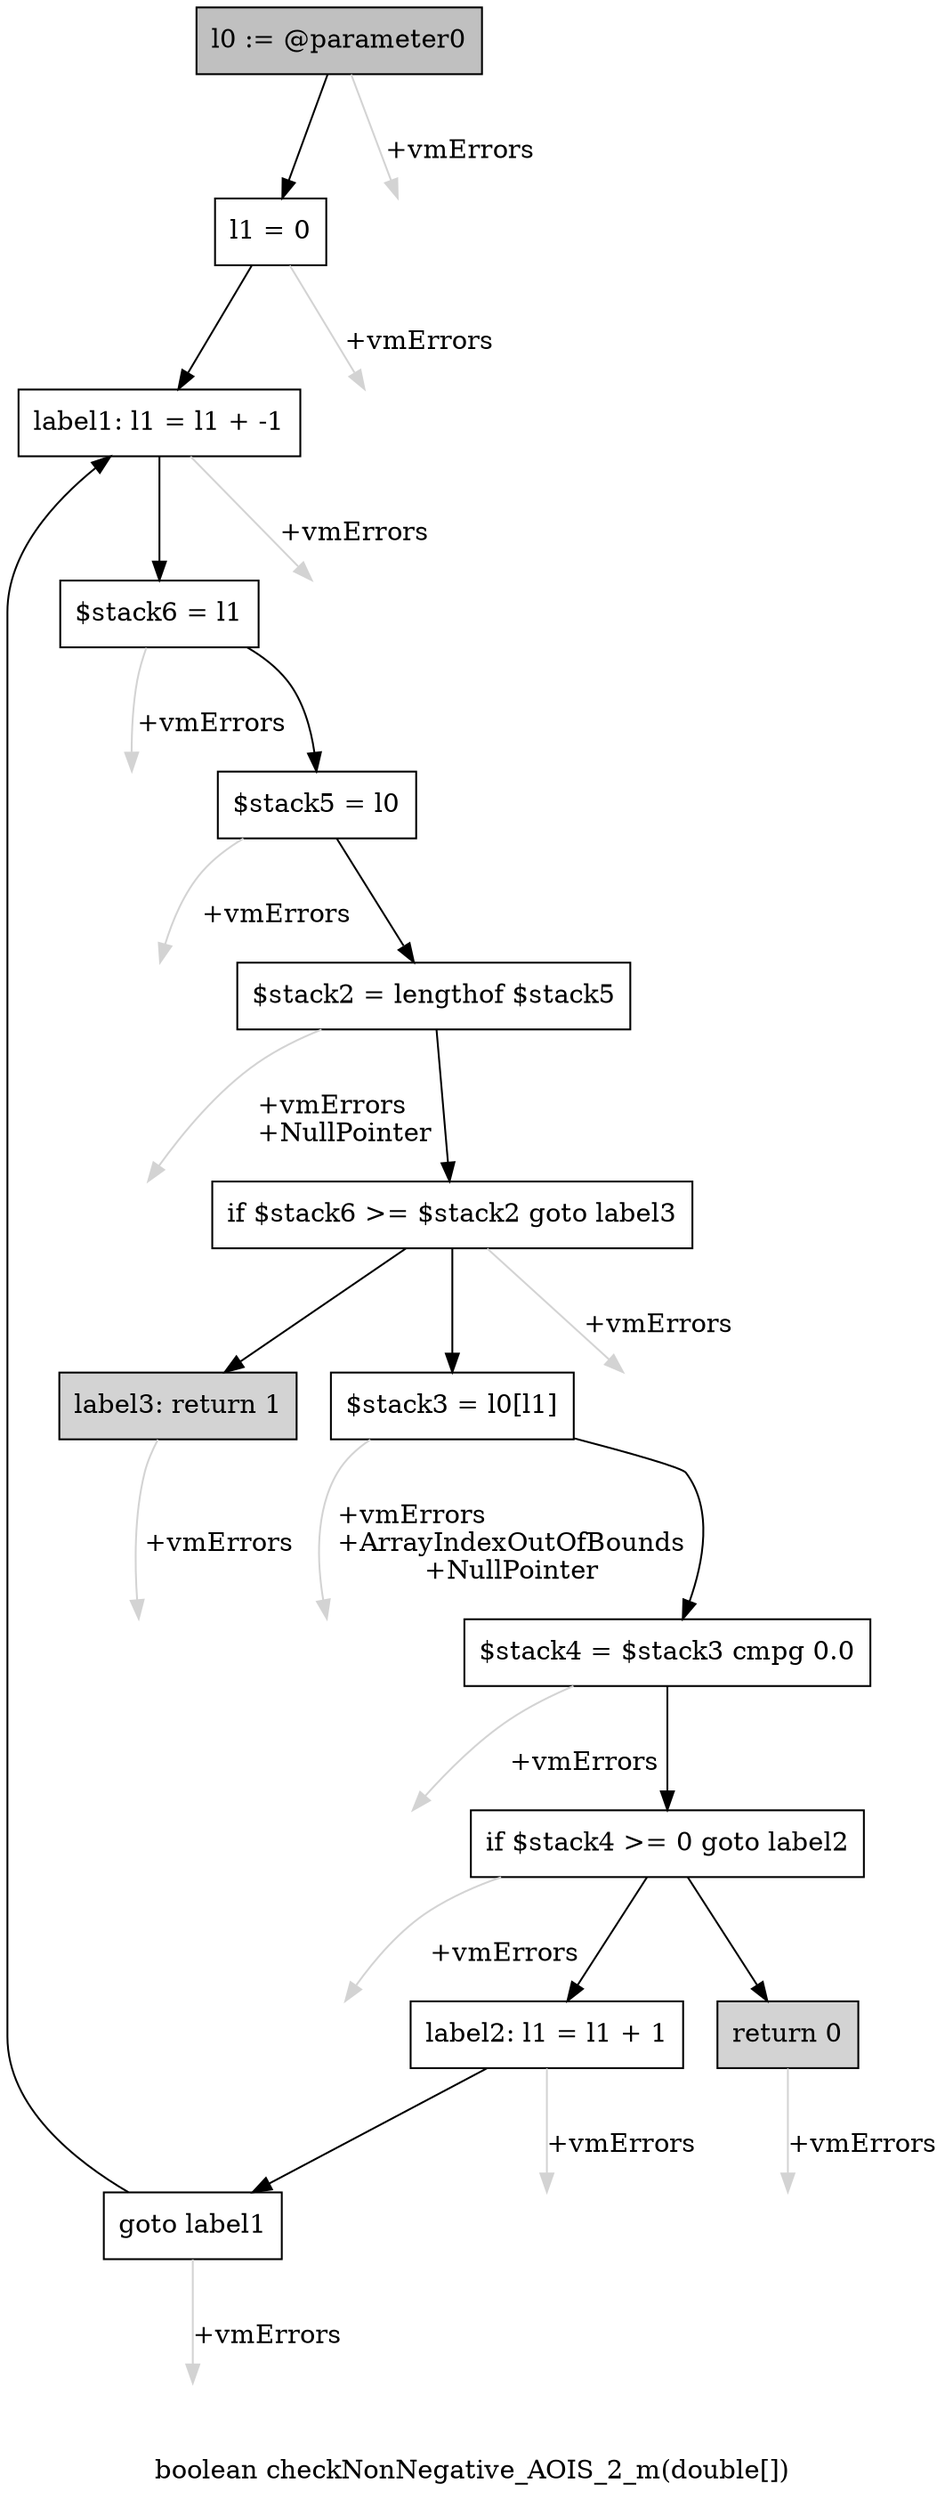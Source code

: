 digraph "boolean checkNonNegative_AOIS_2_m(double[])" {
    label="boolean checkNonNegative_AOIS_2_m(double[])";
    node [shape=box];
    "0" [style=filled,fillcolor=gray,label="l0 := @parameter0",];
    "1" [label="l1 = 0",];
    "0"->"1" [color=black,];
    "14" [style=invis,label="Esc",];
    "0"->"14" [color=lightgray,label="\l+vmErrors",];
    "2" [label="label1: l1 = l1 + -1",];
    "1"->"2" [color=black,];
    "15" [style=invis,label="Esc",];
    "1"->"15" [color=lightgray,label="\l+vmErrors",];
    "3" [label="$stack6 = l1",];
    "2"->"3" [color=black,];
    "16" [style=invis,label="Esc",];
    "2"->"16" [color=lightgray,label="\l+vmErrors",];
    "4" [label="$stack5 = l0",];
    "3"->"4" [color=black,];
    "17" [style=invis,label="Esc",];
    "3"->"17" [color=lightgray,label="\l+vmErrors",];
    "5" [label="$stack2 = lengthof $stack5",];
    "4"->"5" [color=black,];
    "18" [style=invis,label="Esc",];
    "4"->"18" [color=lightgray,label="\l+vmErrors",];
    "6" [label="if $stack6 >= $stack2 goto label3",];
    "5"->"6" [color=black,];
    "19" [style=invis,label="Esc",];
    "5"->"19" [color=lightgray,label="\l+vmErrors\l+NullPointer",];
    "7" [label="$stack3 = l0[l1]",];
    "6"->"7" [color=black,];
    "13" [style=filled,fillcolor=lightgray,label="label3: return 1",];
    "6"->"13" [color=black,];
    "20" [style=invis,label="Esc",];
    "6"->"20" [color=lightgray,label="\l+vmErrors",];
    "8" [label="$stack4 = $stack3 cmpg 0.0",];
    "7"->"8" [color=black,];
    "21" [style=invis,label="Esc",];
    "7"->"21" [color=lightgray,label="\l+vmErrors\l+ArrayIndexOutOfBounds\l+NullPointer",];
    "9" [label="if $stack4 >= 0 goto label2",];
    "8"->"9" [color=black,];
    "22" [style=invis,label="Esc",];
    "8"->"22" [color=lightgray,label="\l+vmErrors",];
    "10" [style=filled,fillcolor=lightgray,label="return 0",];
    "9"->"10" [color=black,];
    "11" [label="label2: l1 = l1 + 1",];
    "9"->"11" [color=black,];
    "23" [style=invis,label="Esc",];
    "9"->"23" [color=lightgray,label="\l+vmErrors",];
    "24" [style=invis,label="Esc",];
    "10"->"24" [color=lightgray,label="\l+vmErrors",];
    "12" [label="goto label1",];
    "11"->"12" [color=black,];
    "25" [style=invis,label="Esc",];
    "11"->"25" [color=lightgray,label="\l+vmErrors",];
    "12"->"2" [color=black,];
    "26" [style=invis,label="Esc",];
    "12"->"26" [color=lightgray,label="\l+vmErrors",];
    "27" [style=invis,label="Esc",];
    "13"->"27" [color=lightgray,label="\l+vmErrors",];
}
